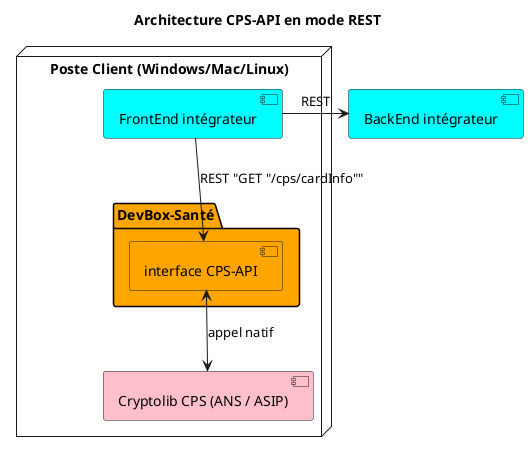 @startuml
title Architecture CPS-API en mode REST
skinparam componentStyle uml2


node "Poste Client (Windows/Mac/Linux)" {
    [FrontEnd intégrateur] as frontend #cyan

    package "DevBox-Santé" #Orange  {
        [interface CPS-API] as cpsFacade #Orange
    }
    [Cryptolib CPS (ANS / ASIP)] as cryptolibCPS #pink
}

[BackEnd intégrateur] as backend #cyan



frontend -down-> cpsFacade : REST "GET "/cps/cardInfo""
cpsFacade <-down-> cryptolibCPS : appel natif
frontend -right-> backend : REST

@enduml
